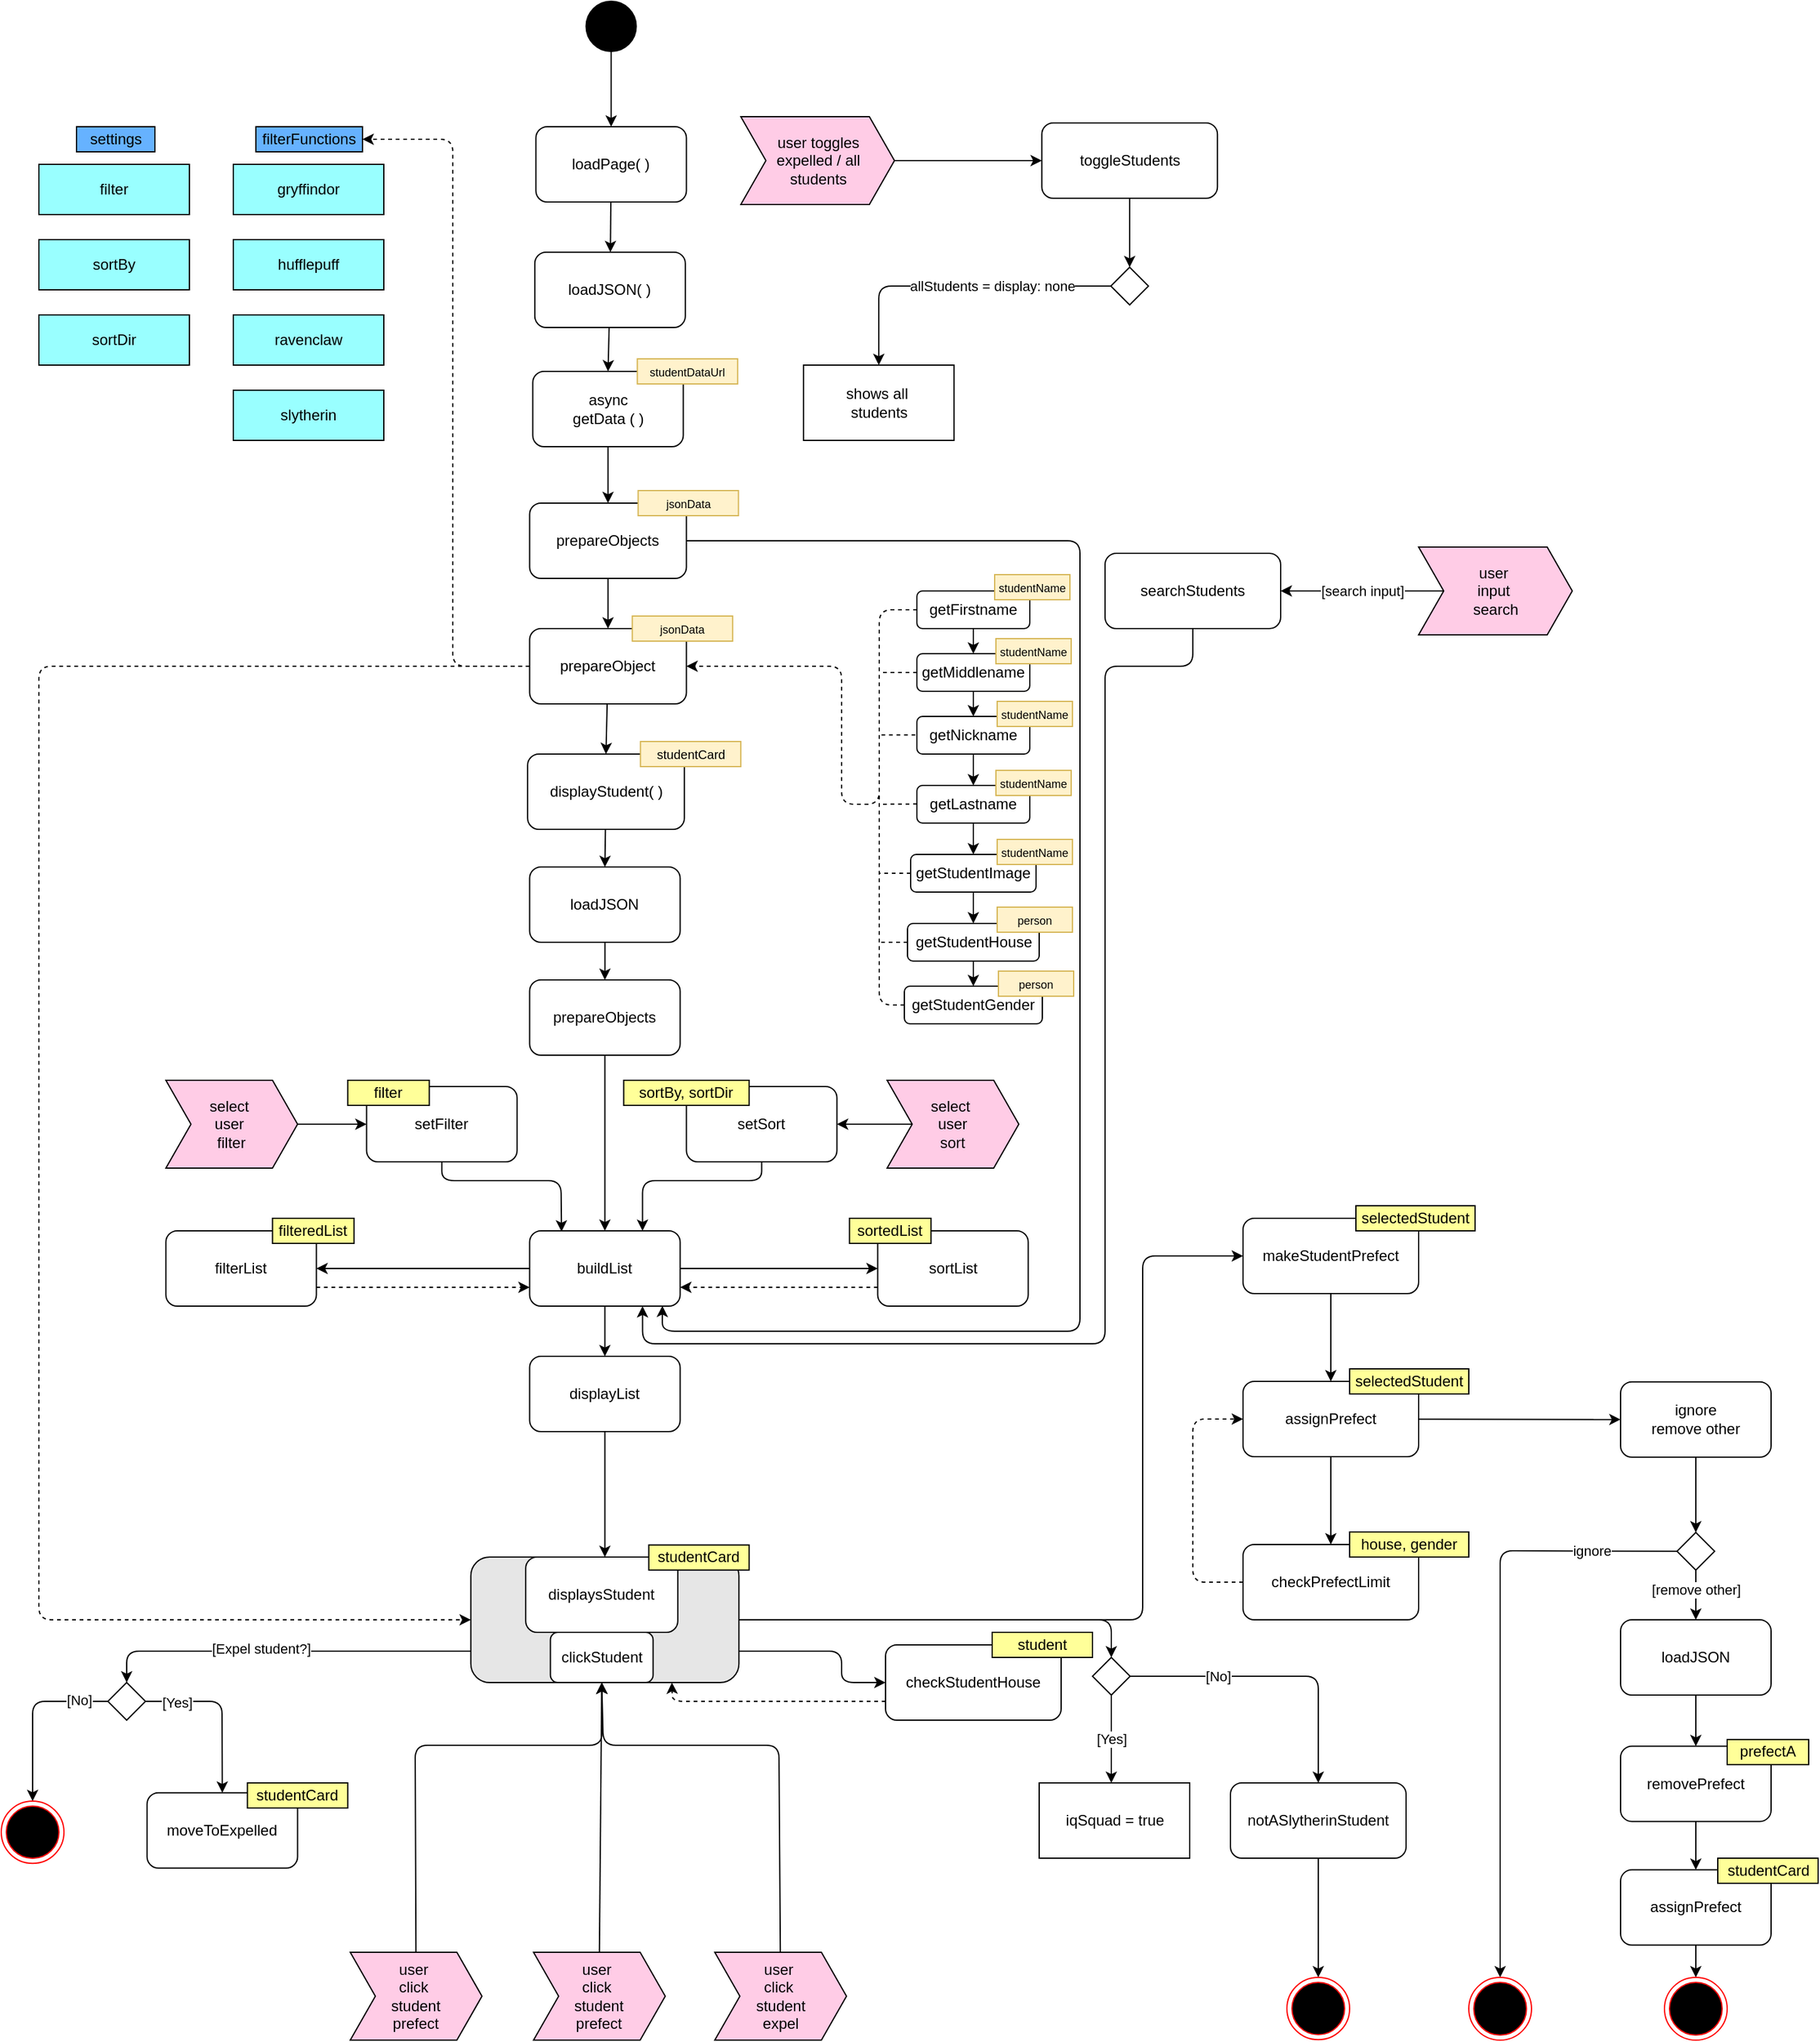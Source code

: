 <mxfile version="20.8.23" type="github">
  <diagram name="Page-1" id="Lkjmjo3w-PD-YkwlmQaR">
    <mxGraphModel dx="1114" dy="2624" grid="1" gridSize="10" guides="1" tooltips="1" connect="1" arrows="1" fold="1" page="1" pageScale="1" pageWidth="850" pageHeight="1100" math="0" shadow="0">
      <root>
        <mxCell id="0" />
        <mxCell id="1" parent="0" />
        <mxCell id="229" style="edgeStyle=none;html=1;exitX=1;exitY=0.5;exitDx=0;exitDy=0;entryX=0;entryY=0.5;entryDx=0;entryDy=0;" parent="1" source="59" target="86" edge="1">
          <mxGeometry relative="1" as="geometry">
            <Array as="points">
              <mxPoint x="1090" y="1530" />
              <mxPoint x="1090" y="1240" />
            </Array>
          </mxGeometry>
        </mxCell>
        <mxCell id="291" style="edgeStyle=none;html=1;exitX=1;exitY=0.75;exitDx=0;exitDy=0;entryX=0;entryY=0.5;entryDx=0;entryDy=0;" parent="1" source="59" target="276" edge="1">
          <mxGeometry relative="1" as="geometry">
            <Array as="points">
              <mxPoint x="850" y="1555" />
              <mxPoint x="850" y="1580" />
            </Array>
          </mxGeometry>
        </mxCell>
        <mxCell id="293" style="edgeStyle=none;html=1;entryX=0.5;entryY=0;entryDx=0;entryDy=0;" parent="1" source="59" target="278" edge="1">
          <mxGeometry relative="1" as="geometry">
            <Array as="points">
              <mxPoint x="1065" y="1530" />
            </Array>
          </mxGeometry>
        </mxCell>
        <mxCell id="298" style="edgeStyle=none;html=1;fontStyle=1;exitX=0;exitY=0.75;exitDx=0;exitDy=0;entryX=0.5;entryY=0;entryDx=0;entryDy=0;" parent="1" source="59" target="300" edge="1">
          <mxGeometry relative="1" as="geometry">
            <mxPoint x="280" y="1680" as="targetPoint" />
            <mxPoint x="550" y="1550" as="sourcePoint" />
            <Array as="points">
              <mxPoint x="280" y="1555" />
            </Array>
          </mxGeometry>
        </mxCell>
        <mxCell id="308" value="[Expel student?]" style="edgeLabel;html=1;align=center;verticalAlign=middle;resizable=0;points=[];" parent="298" vertex="1" connectable="0">
          <mxGeometry x="0.12" y="-2" relative="1" as="geometry">
            <mxPoint as="offset" />
          </mxGeometry>
        </mxCell>
        <mxCell id="59" value="" style="rounded=1;whiteSpace=wrap;html=1;fillColor=#E6E6E6;" parent="1" vertex="1">
          <mxGeometry x="554.37" y="1480" width="213.75" height="100" as="geometry" />
        </mxCell>
        <mxCell id="11" value="" style="edgeStyle=none;html=1;" parent="1" source="2" target="5" edge="1">
          <mxGeometry relative="1" as="geometry" />
        </mxCell>
        <mxCell id="2" value="select&amp;nbsp;&lt;br&gt;user&amp;nbsp;&lt;br&gt;filter&lt;br&gt;" style="shape=step;perimeter=stepPerimeter;whiteSpace=wrap;html=1;fixedSize=1;fillColor=#FFCCE6;" parent="1" vertex="1">
          <mxGeometry x="311.25" y="1100" width="105" height="70" as="geometry" />
        </mxCell>
        <mxCell id="12" value="" style="edgeStyle=none;html=1;" parent="1" source="4" target="6" edge="1">
          <mxGeometry relative="1" as="geometry" />
        </mxCell>
        <mxCell id="4" value="select&amp;nbsp;&lt;br&gt;user&lt;br&gt;sort&lt;br&gt;" style="shape=step;perimeter=stepPerimeter;whiteSpace=wrap;html=1;fixedSize=1;fillColor=#FFCCE6;" parent="1" vertex="1">
          <mxGeometry x="886.25" y="1100" width="105" height="70" as="geometry" />
        </mxCell>
        <mxCell id="9" value="" style="edgeStyle=none;html=1;entryX=0.212;entryY=0.01;entryDx=0;entryDy=0;entryPerimeter=0;" parent="1" source="5" target="7" edge="1">
          <mxGeometry relative="1" as="geometry">
            <mxPoint x="626.25" y="1200" as="targetPoint" />
            <Array as="points">
              <mxPoint x="531.25" y="1180" />
              <mxPoint x="626.25" y="1180" />
            </Array>
          </mxGeometry>
        </mxCell>
        <mxCell id="5" value="setFilter" style="rounded=1;whiteSpace=wrap;html=1;fillColor=#FFFFFF;" parent="1" vertex="1">
          <mxGeometry x="471.25" y="1105" width="120" height="60" as="geometry" />
        </mxCell>
        <mxCell id="10" style="edgeStyle=none;html=1;entryX=0.75;entryY=0;entryDx=0;entryDy=0;" parent="1" source="6" target="7" edge="1">
          <mxGeometry relative="1" as="geometry">
            <Array as="points">
              <mxPoint x="786.25" y="1180" />
              <mxPoint x="691.25" y="1180" />
            </Array>
          </mxGeometry>
        </mxCell>
        <mxCell id="6" value="setSort" style="rounded=1;whiteSpace=wrap;html=1;fillColor=#FFFFFF;" parent="1" vertex="1">
          <mxGeometry x="726.25" y="1105" width="120" height="60" as="geometry" />
        </mxCell>
        <mxCell id="18" style="edgeStyle=none;html=1;entryX=1;entryY=0.5;entryDx=0;entryDy=0;exitX=0;exitY=0.5;exitDx=0;exitDy=0;" parent="1" source="7" target="14" edge="1">
          <mxGeometry relative="1" as="geometry" />
        </mxCell>
        <mxCell id="19" style="edgeStyle=none;html=1;entryX=0;entryY=0.5;entryDx=0;entryDy=0;exitX=1;exitY=0.5;exitDx=0;exitDy=0;" parent="1" source="7" target="16" edge="1">
          <mxGeometry relative="1" as="geometry">
            <Array as="points" />
          </mxGeometry>
        </mxCell>
        <mxCell id="36" value="" style="edgeStyle=none;html=1;" parent="1" source="7" target="35" edge="1">
          <mxGeometry relative="1" as="geometry" />
        </mxCell>
        <mxCell id="7" value="buildList" style="rounded=1;whiteSpace=wrap;html=1;fillColor=#FFFFFF;" parent="1" vertex="1">
          <mxGeometry x="601.25" y="1220" width="120" height="60" as="geometry" />
        </mxCell>
        <mxCell id="14" value="filterList" style="rounded=1;whiteSpace=wrap;html=1;fillColor=#FFFFFF;" parent="1" vertex="1">
          <mxGeometry x="311.25" y="1220" width="120" height="60" as="geometry" />
        </mxCell>
        <mxCell id="15" value="filteredList" style="rounded=0;whiteSpace=wrap;html=1;fillColor=#FFFF99;" parent="1" vertex="1">
          <mxGeometry x="396.25" y="1210" width="65" height="20" as="geometry" />
        </mxCell>
        <mxCell id="16" value="sortList" style="rounded=1;whiteSpace=wrap;html=1;fillColor=#FFFFFF;" parent="1" vertex="1">
          <mxGeometry x="878.75" y="1220" width="120" height="60" as="geometry" />
        </mxCell>
        <mxCell id="33" value="" style="html=1;labelBackgroundColor=#ffffff;startArrow=none;startFill=0;startSize=6;endArrow=classic;endFill=1;endSize=6;jettySize=auto;orthogonalLoop=1;strokeWidth=1;dashed=1;fontSize=14;exitX=0;exitY=0.75;exitDx=0;exitDy=0;entryX=1;entryY=0.75;entryDx=0;entryDy=0;" parent="1" source="16" target="7" edge="1">
          <mxGeometry width="60" height="60" relative="1" as="geometry">
            <mxPoint x="796.25" y="1150" as="sourcePoint" />
            <mxPoint x="856.25" y="1090" as="targetPoint" />
          </mxGeometry>
        </mxCell>
        <mxCell id="34" value="" style="html=1;labelBackgroundColor=#ffffff;startArrow=none;startFill=0;startSize=6;endArrow=classic;endFill=1;endSize=6;jettySize=auto;orthogonalLoop=1;strokeWidth=1;dashed=1;fontSize=14;exitX=1;exitY=0.75;exitDx=0;exitDy=0;entryX=0;entryY=0.75;entryDx=0;entryDy=0;" parent="1" source="14" target="7" edge="1">
          <mxGeometry width="60" height="60" relative="1" as="geometry">
            <mxPoint x="618.75" y="1300" as="sourcePoint" />
            <mxPoint x="461.25" y="1300" as="targetPoint" />
          </mxGeometry>
        </mxCell>
        <mxCell id="55" style="edgeStyle=none;html=1;entryX=0.5;entryY=0;entryDx=0;entryDy=0;" parent="1" source="35" target="59" edge="1">
          <mxGeometry relative="1" as="geometry">
            <mxPoint x="660" y="1490" as="targetPoint" />
          </mxGeometry>
        </mxCell>
        <mxCell id="35" value="displayList" style="rounded=1;whiteSpace=wrap;html=1;fillColor=#FFFFFF;" parent="1" vertex="1">
          <mxGeometry x="601.25" y="1320" width="120" height="60" as="geometry" />
        </mxCell>
        <mxCell id="37" value="filter" style="rounded=0;whiteSpace=wrap;html=1;fillColor=#99FFFF;" parent="1" vertex="1">
          <mxGeometry x="210" y="370" width="120" height="40" as="geometry" />
        </mxCell>
        <mxCell id="38" value="sortBy" style="rounded=0;whiteSpace=wrap;html=1;fillColor=#99FFFF;" parent="1" vertex="1">
          <mxGeometry x="210" y="430" width="120" height="40" as="geometry" />
        </mxCell>
        <mxCell id="39" value="sortDir" style="rounded=0;whiteSpace=wrap;html=1;fillColor=#99FFFF;" parent="1" vertex="1">
          <mxGeometry x="210" y="490" width="120" height="40" as="geometry" />
        </mxCell>
        <mxCell id="40" value="filter" style="rounded=0;whiteSpace=wrap;html=1;fillColor=#FFFF99;" parent="1" vertex="1">
          <mxGeometry x="456.25" y="1100" width="65" height="20" as="geometry" />
        </mxCell>
        <mxCell id="44" value="sortedList" style="rounded=0;whiteSpace=wrap;html=1;fillColor=#FFFF99;" parent="1" vertex="1">
          <mxGeometry x="856.25" y="1210" width="65" height="20" as="geometry" />
        </mxCell>
        <mxCell id="45" value="settings" style="rounded=0;whiteSpace=wrap;html=1;fillColor=#66B2FF;" parent="1" vertex="1">
          <mxGeometry x="240" y="340" width="62.5" height="20" as="geometry" />
        </mxCell>
        <mxCell id="46" value="sortBy, sortDir" style="rounded=0;whiteSpace=wrap;html=1;fillColor=#FFFF99;" parent="1" vertex="1">
          <mxGeometry x="676.25" y="1100" width="100" height="20" as="geometry" />
        </mxCell>
        <mxCell id="48" value="" style="edgeStyle=orthogonalEdgeStyle;rounded=0;orthogonalLoop=1;jettySize=auto;html=1;" parent="1" source="49" edge="1">
          <mxGeometry relative="1" as="geometry">
            <mxPoint x="661.25" y="1020" as="targetPoint" />
          </mxGeometry>
        </mxCell>
        <mxCell id="49" value="loadJSON" style="rounded=1;whiteSpace=wrap;html=1;fillColor=#FFFFFF;" parent="1" vertex="1">
          <mxGeometry x="601.25" y="930" width="120" height="60" as="geometry" />
        </mxCell>
        <mxCell id="52" style="edgeStyle=none;html=1;entryX=0.5;entryY=0;entryDx=0;entryDy=0;" parent="1" source="50" target="7" edge="1">
          <mxGeometry relative="1" as="geometry" />
        </mxCell>
        <mxCell id="50" value="prepareObjects" style="rounded=1;whiteSpace=wrap;html=1;fillColor=#FFFFFF;" parent="1" vertex="1">
          <mxGeometry x="601.25" y="1020" width="120" height="60" as="geometry" />
        </mxCell>
        <mxCell id="53" value="displaysStudent" style="rounded=1;whiteSpace=wrap;html=1;fillColor=#FFFFFF;" parent="1" vertex="1">
          <mxGeometry x="598.12" y="1480" width="121.25" height="60" as="geometry" />
        </mxCell>
        <mxCell id="54" value="studentCard" style="rounded=0;whiteSpace=wrap;html=1;fillColor=#FFFF99;" parent="1" vertex="1">
          <mxGeometry x="696.25" y="1470.36" width="80" height="20" as="geometry" />
        </mxCell>
        <mxCell id="60" value="clickStudent" style="rounded=1;whiteSpace=wrap;html=1;fillColor=#FFFFFF;" parent="1" vertex="1">
          <mxGeometry x="617.81" y="1540" width="81.88" height="40" as="geometry" />
        </mxCell>
        <mxCell id="110" value="" style="edgeStyle=none;html=1;" parent="1" source="86" edge="1">
          <mxGeometry relative="1" as="geometry">
            <mxPoint x="1240" y="1340" as="targetPoint" />
          </mxGeometry>
        </mxCell>
        <mxCell id="86" value="makeStudentPrefect" style="rounded=1;whiteSpace=wrap;html=1;fillColor=#FFFFFF;" parent="1" vertex="1">
          <mxGeometry x="1170" y="1210" width="140" height="60" as="geometry" />
        </mxCell>
        <mxCell id="162" style="edgeStyle=none;html=1;exitX=0;exitY=0.5;exitDx=0;exitDy=0;entryX=0.5;entryY=0;entryDx=0;entryDy=0;startArrow=none;" parent="1" source="179" target="161" edge="1">
          <mxGeometry relative="1" as="geometry">
            <Array as="points">
              <mxPoint x="1375" y="1475" />
            </Array>
          </mxGeometry>
        </mxCell>
        <mxCell id="196" value="ignore" style="edgeLabel;html=1;align=center;verticalAlign=middle;resizable=0;points=[];" parent="162" connectable="0" vertex="1">
          <mxGeometry x="-0.638" y="1" relative="1" as="geometry">
            <mxPoint x="19" y="-1" as="offset" />
          </mxGeometry>
        </mxCell>
        <mxCell id="197" style="edgeStyle=none;html=1;entryX=0.5;entryY=0;entryDx=0;entryDy=0;" parent="1" source="88" target="179" edge="1">
          <mxGeometry relative="1" as="geometry" />
        </mxCell>
        <mxCell id="88" value="ignore&lt;br&gt;remove other" style="rounded=1;whiteSpace=wrap;html=1;fillColor=#FFFFFF;" parent="1" vertex="1">
          <mxGeometry x="1471" y="1340.36" width="120" height="60" as="geometry" />
        </mxCell>
        <mxCell id="228" value="" style="edgeStyle=none;html=1;" parent="1" source="109" target="60" edge="1">
          <mxGeometry relative="1" as="geometry">
            <Array as="points">
              <mxPoint x="510" y="1630" />
              <mxPoint x="659" y="1630" />
            </Array>
          </mxGeometry>
        </mxCell>
        <mxCell id="109" value="user&amp;nbsp;&lt;br&gt;click&amp;nbsp;&lt;br&gt;student&lt;br&gt;prefect&lt;br&gt;" style="shape=step;perimeter=stepPerimeter;whiteSpace=wrap;html=1;fixedSize=1;fillColor=#FFCCE6;" parent="1" vertex="1">
          <mxGeometry x="458.25" y="1795" width="105" height="70" as="geometry" />
        </mxCell>
        <mxCell id="145" value="" style="edgeStyle=none;html=1;entryX=0;entryY=0.5;entryDx=0;entryDy=0;" parent="1" source="144" target="88" edge="1">
          <mxGeometry relative="1" as="geometry">
            <mxPoint x="1350" y="1410" as="targetPoint" />
          </mxGeometry>
        </mxCell>
        <mxCell id="153" style="edgeStyle=none;html=1;entryX=0.5;entryY=0;entryDx=0;entryDy=0;" parent="1" source="144" target="148" edge="1">
          <mxGeometry relative="1" as="geometry" />
        </mxCell>
        <mxCell id="144" value="assignPrefect" style="rounded=1;whiteSpace=wrap;html=1;fillColor=#FFFFFF;" parent="1" vertex="1">
          <mxGeometry x="1170" y="1340" width="140" height="60" as="geometry" />
        </mxCell>
        <mxCell id="148" value="checkPrefectLimit" style="rounded=1;whiteSpace=wrap;html=1;fillColor=#FFFFFF;" parent="1" vertex="1">
          <mxGeometry x="1170" y="1470" width="140" height="60" as="geometry" />
        </mxCell>
        <mxCell id="142" value="house, gender" style="rounded=0;whiteSpace=wrap;html=1;fillColor=#FFFF99;" parent="1" vertex="1">
          <mxGeometry x="1255" y="1460" width="95" height="20" as="geometry" />
        </mxCell>
        <mxCell id="152" value="" style="html=1;labelBackgroundColor=#ffffff;startArrow=none;startFill=0;startSize=6;endArrow=classic;endFill=1;endSize=6;jettySize=auto;orthogonalLoop=1;strokeWidth=1;dashed=1;fontSize=14;exitX=0;exitY=0.5;exitDx=0;exitDy=0;entryX=0;entryY=0.5;entryDx=0;entryDy=0;" parent="1" source="148" target="144" edge="1">
          <mxGeometry width="60" height="60" relative="1" as="geometry">
            <mxPoint x="1000" y="1460" as="sourcePoint" />
            <mxPoint x="1130" y="1380" as="targetPoint" />
            <Array as="points">
              <mxPoint x="1130" y="1500" />
              <mxPoint x="1130" y="1370" />
            </Array>
          </mxGeometry>
        </mxCell>
        <mxCell id="155" value="selectedStudent" style="rounded=0;whiteSpace=wrap;html=1;fillColor=#FFFF99;" parent="1" vertex="1">
          <mxGeometry x="1255" y="1330" width="95" height="20" as="geometry" />
        </mxCell>
        <mxCell id="156" value="selectedStudent" style="rounded=0;whiteSpace=wrap;html=1;fillColor=#FFFF99;" parent="1" vertex="1">
          <mxGeometry x="1260" y="1200" width="95" height="20" as="geometry" />
        </mxCell>
        <mxCell id="170" style="edgeStyle=none;html=1;entryX=0.5;entryY=0;entryDx=0;entryDy=0;" parent="1" source="157" target="165" edge="1">
          <mxGeometry relative="1" as="geometry" />
        </mxCell>
        <mxCell id="157" value="loadJSON" style="rounded=1;whiteSpace=wrap;html=1;fillColor=#FFFFFF;" parent="1" vertex="1">
          <mxGeometry x="1471" y="1530" width="120" height="60" as="geometry" />
        </mxCell>
        <mxCell id="161" value="" style="ellipse;html=1;shape=endState;fillColor=#000000;strokeColor=#ff0000;" parent="1" vertex="1">
          <mxGeometry x="1350" y="1815.0" width="50" height="50" as="geometry" />
        </mxCell>
        <mxCell id="171" style="edgeStyle=none;html=1;entryX=0.5;entryY=0;entryDx=0;entryDy=0;" parent="1" source="165" target="167" edge="1">
          <mxGeometry relative="1" as="geometry" />
        </mxCell>
        <mxCell id="165" value="removePrefect" style="rounded=1;whiteSpace=wrap;html=1;fillColor=#FFFFFF;" parent="1" vertex="1">
          <mxGeometry x="1471" y="1630.71" width="120" height="60" as="geometry" />
        </mxCell>
        <mxCell id="166" value="prefectA" style="rounded=0;whiteSpace=wrap;html=1;fillColor=#FFFF99;" parent="1" vertex="1">
          <mxGeometry x="1556" y="1625.42" width="65" height="20" as="geometry" />
        </mxCell>
        <mxCell id="194" value="" style="edgeStyle=none;html=1;" parent="1" source="167" target="192" edge="1">
          <mxGeometry relative="1" as="geometry" />
        </mxCell>
        <mxCell id="167" value="assignPrefect" style="rounded=1;whiteSpace=wrap;html=1;fillColor=#FFFFFF;" parent="1" vertex="1">
          <mxGeometry x="1471" y="1729.29" width="120" height="60" as="geometry" />
        </mxCell>
        <mxCell id="168" value="studentCard" style="rounded=0;whiteSpace=wrap;html=1;fillColor=#FFFF99;" parent="1" vertex="1">
          <mxGeometry x="1548.5" y="1720" width="80" height="20" as="geometry" />
        </mxCell>
        <mxCell id="181" value="" style="edgeStyle=none;html=1;" parent="1" source="179" target="157" edge="1">
          <mxGeometry relative="1" as="geometry" />
        </mxCell>
        <mxCell id="182" value="[remove other]" style="edgeLabel;html=1;align=center;verticalAlign=middle;resizable=0;points=[];" parent="181" connectable="0" vertex="1">
          <mxGeometry x="-0.556" relative="1" as="geometry">
            <mxPoint y="6" as="offset" />
          </mxGeometry>
        </mxCell>
        <mxCell id="179" value="" style="rhombus;whiteSpace=wrap;html=1;fillColor=none;" parent="1" vertex="1">
          <mxGeometry x="1516" y="1460.36" width="30" height="30" as="geometry" />
        </mxCell>
        <mxCell id="192" value="" style="ellipse;html=1;shape=endState;fillColor=#000000;strokeColor=#ff0000;" parent="1" vertex="1">
          <mxGeometry x="1506" y="1815.0" width="50" height="50" as="geometry" />
        </mxCell>
        <mxCell id="198" value="" style="edgeStyle=orthogonalEdgeStyle;rounded=0;orthogonalLoop=1;jettySize=auto;html=1;fontSize=9;" parent="1" source="199" target="201" edge="1">
          <mxGeometry relative="1" as="geometry" />
        </mxCell>
        <mxCell id="199" value="" style="ellipse;whiteSpace=wrap;html=1;aspect=fixed;fillColor=#000000;" parent="1" vertex="1">
          <mxGeometry x="646.25" y="240" width="40" height="40" as="geometry" />
        </mxCell>
        <mxCell id="232" value="" style="edgeStyle=none;html=1;" parent="1" source="201" target="203" edge="1">
          <mxGeometry relative="1" as="geometry" />
        </mxCell>
        <mxCell id="201" value="loadPage( )" style="rounded=1;whiteSpace=wrap;html=1;fillColor=#FFFFFF;" parent="1" vertex="1">
          <mxGeometry x="606.25" y="340" width="120" height="60" as="geometry" />
        </mxCell>
        <mxCell id="234" style="edgeStyle=none;html=1;entryX=0.5;entryY=0;entryDx=0;entryDy=0;" parent="1" source="203" target="205" edge="1">
          <mxGeometry relative="1" as="geometry" />
        </mxCell>
        <mxCell id="203" value="loadJSON( )" style="rounded=1;whiteSpace=wrap;html=1;fillColor=#FFFFFF;" parent="1" vertex="1">
          <mxGeometry x="605.38" y="440" width="120" height="60" as="geometry" />
        </mxCell>
        <mxCell id="235" style="edgeStyle=none;html=1;entryX=0.5;entryY=0;entryDx=0;entryDy=0;" parent="1" source="205" target="209" edge="1">
          <mxGeometry relative="1" as="geometry" />
        </mxCell>
        <mxCell id="205" value="async&lt;br&gt;getData ( )" style="rounded=1;whiteSpace=wrap;html=1;fillColor=#FFFFFF;" parent="1" vertex="1">
          <mxGeometry x="603.75" y="535" width="120" height="60" as="geometry" />
        </mxCell>
        <mxCell id="236" style="edgeStyle=none;html=1;entryX=0.5;entryY=0;entryDx=0;entryDy=0;" parent="1" source="209" target="226" edge="1">
          <mxGeometry relative="1" as="geometry" />
        </mxCell>
        <mxCell id="239" style="edgeStyle=none;html=1;entryX=0.882;entryY=0.995;entryDx=0;entryDy=0;exitX=1;exitY=0.5;exitDx=0;exitDy=0;entryPerimeter=0;" parent="1" source="209" target="7" edge="1">
          <mxGeometry relative="1" as="geometry">
            <Array as="points">
              <mxPoint x="1040" y="670" />
              <mxPoint x="1040" y="1300" />
              <mxPoint x="707" y="1300" />
            </Array>
          </mxGeometry>
        </mxCell>
        <mxCell id="209" value="prepareObjects" style="rounded=1;whiteSpace=wrap;html=1;fillColor=#FFFFFF;" parent="1" vertex="1">
          <mxGeometry x="601.25" y="640" width="125" height="60" as="geometry" />
        </mxCell>
        <mxCell id="210" value="&lt;font style=&quot;font-size: 9px;&quot;&gt;jsonData&lt;/font&gt;" style="rounded=0;whiteSpace=wrap;html=1;fillColor=#fff2cc;strokeColor=#d6b656;" parent="1" vertex="1">
          <mxGeometry x="687.75" y="630" width="80" height="20" as="geometry" />
        </mxCell>
        <mxCell id="238" style="edgeStyle=none;html=1;entryX=0.5;entryY=0;entryDx=0;entryDy=0;" parent="1" source="213" target="49" edge="1">
          <mxGeometry relative="1" as="geometry" />
        </mxCell>
        <mxCell id="213" value="displayStudent( )" style="rounded=1;whiteSpace=wrap;html=1;fillColor=#FFFFFF;" parent="1" vertex="1">
          <mxGeometry x="599.62" y="840" width="125" height="60" as="geometry" />
        </mxCell>
        <mxCell id="214" value="&lt;font size=&quot;1&quot;&gt;studentCard&lt;/font&gt;" style="rounded=0;whiteSpace=wrap;html=1;fillColor=#fff2cc;strokeColor=#d6b656;" parent="1" vertex="1">
          <mxGeometry x="689.62" y="830" width="80" height="20" as="geometry" />
        </mxCell>
        <mxCell id="215" value="&lt;font style=&quot;font-size: 9px;&quot;&gt;studentDataUrl&lt;/font&gt;" style="rounded=0;whiteSpace=wrap;html=1;fillColor=#fff2cc;strokeColor=#d6b656;" parent="1" vertex="1">
          <mxGeometry x="687.12" y="525" width="80" height="20" as="geometry" />
        </mxCell>
        <mxCell id="221" value="gryffindor" style="rounded=0;whiteSpace=wrap;html=1;fillColor=#99FFFF;" parent="1" vertex="1">
          <mxGeometry x="365" y="370" width="120" height="40" as="geometry" />
        </mxCell>
        <mxCell id="222" value="hufflepuff" style="rounded=0;whiteSpace=wrap;html=1;fillColor=#99FFFF;" parent="1" vertex="1">
          <mxGeometry x="365" y="430" width="120" height="40" as="geometry" />
        </mxCell>
        <mxCell id="223" value="ravenclaw" style="rounded=0;whiteSpace=wrap;html=1;fillColor=#99FFFF;" parent="1" vertex="1">
          <mxGeometry x="365" y="490" width="120" height="40" as="geometry" />
        </mxCell>
        <mxCell id="224" value="filterFunctions" style="rounded=0;whiteSpace=wrap;html=1;fillColor=#66B2FF;" parent="1" vertex="1">
          <mxGeometry x="383" y="340" width="85" height="20" as="geometry" />
        </mxCell>
        <mxCell id="225" value="slytherin" style="rounded=0;whiteSpace=wrap;html=1;fillColor=#99FFFF;" parent="1" vertex="1">
          <mxGeometry x="365" y="550" width="120" height="40" as="geometry" />
        </mxCell>
        <mxCell id="237" style="edgeStyle=none;html=1;entryX=0.5;entryY=0;entryDx=0;entryDy=0;" parent="1" source="226" target="213" edge="1">
          <mxGeometry relative="1" as="geometry" />
        </mxCell>
        <mxCell id="226" value="prepareObject" style="rounded=1;whiteSpace=wrap;html=1;fillColor=#FFFFFF;" parent="1" vertex="1">
          <mxGeometry x="601.25" y="740" width="125" height="60" as="geometry" />
        </mxCell>
        <mxCell id="227" value="&lt;font style=&quot;font-size: 9px;&quot;&gt;jsonData&lt;/font&gt;" style="rounded=0;whiteSpace=wrap;html=1;fillColor=#fff2cc;strokeColor=#d6b656;" parent="1" vertex="1">
          <mxGeometry x="683.12" y="730" width="80" height="20" as="geometry" />
        </mxCell>
        <mxCell id="231" value="" style="html=1;labelBackgroundColor=#ffffff;startArrow=none;startFill=0;startSize=6;endArrow=classic;endFill=1;endSize=6;jettySize=auto;orthogonalLoop=1;strokeWidth=1;dashed=1;fontSize=14;exitX=0;exitY=0.5;exitDx=0;exitDy=0;entryX=1;entryY=0.5;entryDx=0;entryDy=0;" parent="1" source="226" target="224" edge="1">
          <mxGeometry width="60" height="60" relative="1" as="geometry">
            <mxPoint x="490" y="990" as="sourcePoint" />
            <mxPoint x="510" y="340" as="targetPoint" />
            <Array as="points">
              <mxPoint x="540" y="770" />
              <mxPoint x="540" y="350" />
            </Array>
          </mxGeometry>
        </mxCell>
        <mxCell id="240" value="" style="html=1;labelBackgroundColor=#ffffff;startArrow=none;startFill=0;startSize=6;endArrow=classic;endFill=1;endSize=6;jettySize=auto;orthogonalLoop=1;strokeWidth=1;dashed=1;fontSize=14;exitX=0;exitY=0.5;exitDx=0;exitDy=0;entryX=0;entryY=0.5;entryDx=0;entryDy=0;" parent="1" source="226" target="59" edge="1">
          <mxGeometry width="60" height="60" relative="1" as="geometry">
            <mxPoint x="310" y="660" as="sourcePoint" />
            <mxPoint x="370" y="600" as="targetPoint" />
            <Array as="points">
              <mxPoint x="210" y="770" />
              <mxPoint x="210" y="1530" />
            </Array>
          </mxGeometry>
        </mxCell>
        <mxCell id="252" style="edgeStyle=none;html=1;entryX=0.5;entryY=0;entryDx=0;entryDy=0;" parent="1" source="241" target="242" edge="1">
          <mxGeometry relative="1" as="geometry" />
        </mxCell>
        <mxCell id="241" value="getFirstname" style="rounded=1;whiteSpace=wrap;html=1;fillColor=#FFFFFF;" parent="1" vertex="1">
          <mxGeometry x="910" y="710" width="90" height="30" as="geometry" />
        </mxCell>
        <mxCell id="253" style="edgeStyle=none;html=1;entryX=0.5;entryY=0;entryDx=0;entryDy=0;" parent="1" source="242" target="243" edge="1">
          <mxGeometry relative="1" as="geometry" />
        </mxCell>
        <mxCell id="242" value="getMiddlename" style="rounded=1;whiteSpace=wrap;html=1;fillColor=#FFFFFF;" parent="1" vertex="1">
          <mxGeometry x="910" y="760" width="90" height="30" as="geometry" />
        </mxCell>
        <mxCell id="254" style="edgeStyle=none;html=1;" parent="1" source="243" target="244" edge="1">
          <mxGeometry relative="1" as="geometry" />
        </mxCell>
        <mxCell id="243" value="getNickname" style="rounded=1;whiteSpace=wrap;html=1;fillColor=#FFFFFF;" parent="1" vertex="1">
          <mxGeometry x="910" y="810" width="90" height="30" as="geometry" />
        </mxCell>
        <mxCell id="255" style="edgeStyle=none;html=1;entryX=0.5;entryY=0;entryDx=0;entryDy=0;" parent="1" source="244" target="245" edge="1">
          <mxGeometry relative="1" as="geometry" />
        </mxCell>
        <mxCell id="244" value="getLastname" style="rounded=1;whiteSpace=wrap;html=1;fillColor=#FFFFFF;" parent="1" vertex="1">
          <mxGeometry x="910" y="865" width="90" height="30" as="geometry" />
        </mxCell>
        <mxCell id="256" style="edgeStyle=none;html=1;entryX=0.5;entryY=0;entryDx=0;entryDy=0;" parent="1" source="245" target="246" edge="1">
          <mxGeometry relative="1" as="geometry" />
        </mxCell>
        <mxCell id="245" value="getStudentImage" style="rounded=1;whiteSpace=wrap;html=1;fillColor=#FFFFFF;" parent="1" vertex="1">
          <mxGeometry x="905" y="920" width="100" height="30" as="geometry" />
        </mxCell>
        <mxCell id="257" style="edgeStyle=none;html=1;" parent="1" source="246" target="247" edge="1">
          <mxGeometry relative="1" as="geometry" />
        </mxCell>
        <mxCell id="246" value="getStudentHouse" style="rounded=1;whiteSpace=wrap;html=1;fillColor=#FFFFFF;" parent="1" vertex="1">
          <mxGeometry x="902.5" y="975" width="105" height="30" as="geometry" />
        </mxCell>
        <mxCell id="247" value="getStudentGender" style="rounded=1;whiteSpace=wrap;html=1;fillColor=#FFFFFF;" parent="1" vertex="1">
          <mxGeometry x="900" y="1025" width="110" height="30" as="geometry" />
        </mxCell>
        <mxCell id="258" value="" style="html=1;labelBackgroundColor=#ffffff;startArrow=none;startFill=0;startSize=6;endArrow=classic;endFill=1;endSize=6;jettySize=auto;orthogonalLoop=1;strokeWidth=1;dashed=1;fontSize=14;exitX=0;exitY=0.5;exitDx=0;exitDy=0;entryX=1;entryY=0.5;entryDx=0;entryDy=0;" parent="1" source="241" target="226" edge="1">
          <mxGeometry width="60" height="60" relative="1" as="geometry">
            <mxPoint x="830" y="700" as="sourcePoint" />
            <mxPoint x="890" y="640" as="targetPoint" />
            <Array as="points">
              <mxPoint x="880" y="725" />
              <mxPoint x="880" y="880" />
              <mxPoint x="850" y="880" />
              <mxPoint x="850" y="770" />
            </Array>
          </mxGeometry>
        </mxCell>
        <mxCell id="260" value="" style="endArrow=none;dashed=1;html=1;exitX=0;exitY=0.5;exitDx=0;exitDy=0;" parent="1" source="242" edge="1">
          <mxGeometry width="50" height="50" relative="1" as="geometry">
            <mxPoint x="830" y="690" as="sourcePoint" />
            <mxPoint x="880" y="775" as="targetPoint" />
          </mxGeometry>
        </mxCell>
        <mxCell id="262" value="" style="endArrow=none;dashed=1;html=1;exitX=0;exitY=0.5;exitDx=0;exitDy=0;" parent="1" edge="1">
          <mxGeometry width="50" height="50" relative="1" as="geometry">
            <mxPoint x="908.75" y="824.79" as="sourcePoint" />
            <mxPoint x="878.75" y="824.79" as="targetPoint" />
          </mxGeometry>
        </mxCell>
        <mxCell id="263" value="" style="endArrow=none;dashed=1;html=1;exitX=0;exitY=0.5;exitDx=0;exitDy=0;" parent="1" edge="1">
          <mxGeometry width="50" height="50" relative="1" as="geometry">
            <mxPoint x="910" y="879.79" as="sourcePoint" />
            <mxPoint x="880" y="880" as="targetPoint" />
          </mxGeometry>
        </mxCell>
        <mxCell id="264" value="" style="endArrow=none;dashed=1;html=1;exitX=0;exitY=0.5;exitDx=0;exitDy=0;" parent="1" source="247" edge="1">
          <mxGeometry width="50" height="50" relative="1" as="geometry">
            <mxPoint x="850" y="920" as="sourcePoint" />
            <mxPoint x="880" y="870" as="targetPoint" />
            <Array as="points">
              <mxPoint x="880" y="1040" />
            </Array>
          </mxGeometry>
        </mxCell>
        <mxCell id="265" value="" style="endArrow=none;dashed=1;html=1;exitX=0;exitY=0.5;exitDx=0;exitDy=0;" parent="1" source="245" edge="1">
          <mxGeometry width="50" height="50" relative="1" as="geometry">
            <mxPoint x="850" y="920" as="sourcePoint" />
            <mxPoint x="880" y="935" as="targetPoint" />
          </mxGeometry>
        </mxCell>
        <mxCell id="266" value="" style="endArrow=none;dashed=1;html=1;exitX=0;exitY=0.5;exitDx=0;exitDy=0;" parent="1" source="246" edge="1">
          <mxGeometry width="50" height="50" relative="1" as="geometry">
            <mxPoint x="850" y="920" as="sourcePoint" />
            <mxPoint x="880" y="990" as="targetPoint" />
          </mxGeometry>
        </mxCell>
        <mxCell id="267" value="&lt;font style=&quot;font-size: 9px;&quot;&gt;studentName&lt;/font&gt;" style="rounded=0;whiteSpace=wrap;html=1;fillColor=#fff2cc;strokeColor=#d6b656;" parent="1" vertex="1">
          <mxGeometry x="972" y="697" width="60" height="20" as="geometry" />
        </mxCell>
        <mxCell id="268" value="&lt;font style=&quot;font-size: 9px;&quot;&gt;studentName&lt;/font&gt;" style="rounded=0;whiteSpace=wrap;html=1;fillColor=#fff2cc;strokeColor=#d6b656;" parent="1" vertex="1">
          <mxGeometry x="973" y="748" width="60" height="20" as="geometry" />
        </mxCell>
        <mxCell id="269" value="&lt;font style=&quot;font-size: 9px;&quot;&gt;studentName&lt;/font&gt;" style="rounded=0;whiteSpace=wrap;html=1;fillColor=#fff2cc;strokeColor=#d6b656;" parent="1" vertex="1">
          <mxGeometry x="974" y="798" width="60" height="20" as="geometry" />
        </mxCell>
        <mxCell id="270" value="&lt;font style=&quot;font-size: 9px;&quot;&gt;studentName&lt;/font&gt;" style="rounded=0;whiteSpace=wrap;html=1;fillColor=#fff2cc;strokeColor=#d6b656;" parent="1" vertex="1">
          <mxGeometry x="973" y="853" width="60" height="20" as="geometry" />
        </mxCell>
        <mxCell id="271" value="&lt;font style=&quot;font-size: 9px;&quot;&gt;studentName&lt;/font&gt;" style="rounded=0;whiteSpace=wrap;html=1;fillColor=#fff2cc;strokeColor=#d6b656;" parent="1" vertex="1">
          <mxGeometry x="974" y="908" width="60" height="20" as="geometry" />
        </mxCell>
        <mxCell id="272" value="&lt;font style=&quot;font-size: 9px;&quot;&gt;person&lt;/font&gt;" style="rounded=0;whiteSpace=wrap;html=1;fillColor=#fff2cc;strokeColor=#d6b656;" parent="1" vertex="1">
          <mxGeometry x="974" y="962" width="60" height="20" as="geometry" />
        </mxCell>
        <mxCell id="273" value="&lt;font style=&quot;font-size: 9px;&quot;&gt;person&lt;/font&gt;" style="rounded=0;whiteSpace=wrap;html=1;fillColor=#fff2cc;strokeColor=#d6b656;" parent="1" vertex="1">
          <mxGeometry x="975" y="1013" width="60" height="20" as="geometry" />
        </mxCell>
        <mxCell id="275" style="edgeStyle=none;html=1;entryX=0.5;entryY=1;entryDx=0;entryDy=0;exitX=0.5;exitY=0;exitDx=0;exitDy=0;" parent="1" source="274" target="60" edge="1">
          <mxGeometry relative="1" as="geometry">
            <Array as="points" />
          </mxGeometry>
        </mxCell>
        <mxCell id="274" value="user&amp;nbsp;&lt;br&gt;click&amp;nbsp;&lt;br&gt;student&lt;br&gt;prefect&lt;br&gt;" style="shape=step;perimeter=stepPerimeter;whiteSpace=wrap;html=1;fixedSize=1;fillColor=#FFCCE6;" parent="1" vertex="1">
          <mxGeometry x="604.37" y="1795" width="105" height="70" as="geometry" />
        </mxCell>
        <mxCell id="276" value="checkStudentHouse" style="rounded=1;whiteSpace=wrap;html=1;fillColor=#FFFFFF;" parent="1" vertex="1">
          <mxGeometry x="885" y="1550" width="140" height="60" as="geometry" />
        </mxCell>
        <mxCell id="281" value="[Yes]" style="edgeStyle=none;html=1;exitX=0.5;exitY=1;exitDx=0;exitDy=0;entryX=0.5;entryY=0;entryDx=0;entryDy=0;" parent="1" source="278" edge="1">
          <mxGeometry relative="1" as="geometry">
            <mxPoint x="1065" y="1660" as="targetPoint" />
          </mxGeometry>
        </mxCell>
        <mxCell id="283" style="edgeStyle=none;html=1;entryX=0.5;entryY=0;entryDx=0;entryDy=0;" parent="1" source="278" edge="1">
          <mxGeometry relative="1" as="geometry">
            <mxPoint x="1230.0" y="1660" as="targetPoint" />
            <Array as="points">
              <mxPoint x="1230" y="1575" />
            </Array>
          </mxGeometry>
        </mxCell>
        <mxCell id="286" value="[No]" style="edgeLabel;html=1;align=center;verticalAlign=middle;resizable=0;points=[];" parent="283" vertex="1" connectable="0">
          <mxGeometry x="-0.506" y="-3" relative="1" as="geometry">
            <mxPoint x="12" y="-3" as="offset" />
          </mxGeometry>
        </mxCell>
        <mxCell id="278" value="" style="rhombus;whiteSpace=wrap;html=1;fillColor=none;" parent="1" vertex="1">
          <mxGeometry x="1050" y="1560.0" width="30" height="30" as="geometry" />
        </mxCell>
        <mxCell id="290" style="edgeStyle=none;html=1;entryX=0.5;entryY=0;entryDx=0;entryDy=0;" parent="1" source="288" target="289" edge="1">
          <mxGeometry relative="1" as="geometry" />
        </mxCell>
        <mxCell id="288" value="notASlytherinStudent" style="rounded=1;whiteSpace=wrap;html=1;fillColor=#FFFFFF;" parent="1" vertex="1">
          <mxGeometry x="1160" y="1660" width="140" height="60" as="geometry" />
        </mxCell>
        <mxCell id="289" value="" style="ellipse;html=1;shape=endState;fillColor=#000000;strokeColor=#ff0000;" parent="1" vertex="1">
          <mxGeometry x="1205" y="1815" width="50" height="49.65" as="geometry" />
        </mxCell>
        <mxCell id="292" value="" style="html=1;labelBackgroundColor=#ffffff;startArrow=none;startFill=0;startSize=6;endArrow=classic;endFill=1;endSize=6;jettySize=auto;orthogonalLoop=1;strokeWidth=1;dashed=1;fontSize=14;exitX=0;exitY=0.75;exitDx=0;exitDy=0;entryX=0.75;entryY=1;entryDx=0;entryDy=0;" parent="1" source="276" target="59" edge="1">
          <mxGeometry width="60" height="60" relative="1" as="geometry">
            <mxPoint x="905" y="1710" as="sourcePoint" />
            <mxPoint x="965" y="1650" as="targetPoint" />
            <Array as="points">
              <mxPoint x="715" y="1595" />
            </Array>
          </mxGeometry>
        </mxCell>
        <mxCell id="294" value="iqSquad = true" style="rounded=0;whiteSpace=wrap;html=1;" parent="1" vertex="1">
          <mxGeometry x="1007.5" y="1660" width="120" height="60" as="geometry" />
        </mxCell>
        <mxCell id="295" value="student" style="rounded=0;whiteSpace=wrap;html=1;fillColor=#FFFF99;" parent="1" vertex="1">
          <mxGeometry x="970" y="1540" width="80" height="20" as="geometry" />
        </mxCell>
        <mxCell id="297" style="edgeStyle=none;html=1;entryX=0.5;entryY=1;entryDx=0;entryDy=0;" parent="1" source="296" target="60" edge="1">
          <mxGeometry relative="1" as="geometry">
            <Array as="points">
              <mxPoint x="800" y="1630" />
              <mxPoint x="660" y="1630" />
            </Array>
          </mxGeometry>
        </mxCell>
        <mxCell id="296" value="user&amp;nbsp;&lt;br&gt;click&amp;nbsp;&lt;br&gt;student&lt;br&gt;expel" style="shape=step;perimeter=stepPerimeter;whiteSpace=wrap;html=1;fixedSize=1;fillColor=#FFCCE6;" parent="1" vertex="1">
          <mxGeometry x="748.87" y="1795" width="105" height="70" as="geometry" />
        </mxCell>
        <mxCell id="299" value="moveToExpelled" style="rounded=1;whiteSpace=wrap;html=1;fillColor=#FFFFFF;" parent="1" vertex="1">
          <mxGeometry x="296.25" y="1667.86" width="120" height="60" as="geometry" />
        </mxCell>
        <mxCell id="304" style="edgeStyle=none;html=1;entryX=0.5;entryY=0;entryDx=0;entryDy=0;" parent="1" source="300" target="303" edge="1">
          <mxGeometry relative="1" as="geometry">
            <Array as="points">
              <mxPoint x="205" y="1595" />
            </Array>
          </mxGeometry>
        </mxCell>
        <mxCell id="306" value="[No]" style="edgeLabel;html=1;align=center;verticalAlign=middle;resizable=0;points=[];" parent="304" vertex="1" connectable="0">
          <mxGeometry x="-0.664" y="-1" relative="1" as="geometry">
            <mxPoint as="offset" />
          </mxGeometry>
        </mxCell>
        <mxCell id="305" style="edgeStyle=none;html=1;exitX=1;exitY=0.5;exitDx=0;exitDy=0;entryX=0.5;entryY=0;entryDx=0;entryDy=0;" parent="1" source="300" target="299" edge="1">
          <mxGeometry relative="1" as="geometry">
            <Array as="points">
              <mxPoint x="356" y="1595" />
            </Array>
          </mxGeometry>
        </mxCell>
        <mxCell id="307" value="[Yes]" style="edgeLabel;html=1;align=center;verticalAlign=middle;resizable=0;points=[];" parent="305" vertex="1" connectable="0">
          <mxGeometry x="-0.637" y="-1" relative="1" as="geometry">
            <mxPoint as="offset" />
          </mxGeometry>
        </mxCell>
        <mxCell id="300" value="" style="rhombus;whiteSpace=wrap;html=1;fillColor=none;" parent="1" vertex="1">
          <mxGeometry x="265" y="1580.0" width="30" height="30" as="geometry" />
        </mxCell>
        <mxCell id="303" value="" style="ellipse;html=1;shape=endState;fillColor=#000000;strokeColor=#ff0000;" parent="1" vertex="1">
          <mxGeometry x="180" y="1674.46" width="50" height="49.65" as="geometry" />
        </mxCell>
        <mxCell id="309" value="studentCard" style="rounded=0;whiteSpace=wrap;html=1;fillColor=#FFFF99;" parent="1" vertex="1">
          <mxGeometry x="376.25" y="1660" width="80" height="20" as="geometry" />
        </mxCell>
        <mxCell id="311" style="edgeStyle=none;html=1;" parent="1" source="310" edge="1">
          <mxGeometry relative="1" as="geometry">
            <mxPoint x="1009.62" y="367" as="targetPoint" />
          </mxGeometry>
        </mxCell>
        <mxCell id="310" value="user toggles&lt;br&gt;expelled / all&lt;br&gt;students" style="shape=step;perimeter=stepPerimeter;whiteSpace=wrap;html=1;fixedSize=1;fillColor=#FFCCE6;" parent="1" vertex="1">
          <mxGeometry x="769.62" y="332" width="122.5" height="70" as="geometry" />
        </mxCell>
        <mxCell id="314" style="edgeStyle=none;html=1;" parent="1" source="312" edge="1">
          <mxGeometry relative="1" as="geometry">
            <mxPoint x="1079.62" y="452" as="targetPoint" />
          </mxGeometry>
        </mxCell>
        <mxCell id="312" value="toggleStudents" style="rounded=1;whiteSpace=wrap;html=1;fillColor=#FFFFFF;" parent="1" vertex="1">
          <mxGeometry x="1009.62" y="337" width="140" height="60" as="geometry" />
        </mxCell>
        <mxCell id="316" style="edgeStyle=none;html=1;entryX=0.5;entryY=0;entryDx=0;entryDy=0;" parent="1" source="315" target="319" edge="1">
          <mxGeometry relative="1" as="geometry">
            <mxPoint x="962.12" y="530" as="targetPoint" />
            <Array as="points">
              <mxPoint x="879.62" y="467" />
            </Array>
          </mxGeometry>
        </mxCell>
        <mxCell id="318" value="allStudents = display: none" style="edgeLabel;html=1;align=center;verticalAlign=middle;resizable=0;points=[];" parent="316" vertex="1" connectable="0">
          <mxGeometry x="-0.207" y="1" relative="1" as="geometry">
            <mxPoint x="4" y="-1" as="offset" />
          </mxGeometry>
        </mxCell>
        <mxCell id="315" value="" style="rhombus;whiteSpace=wrap;html=1;fillColor=none;" parent="1" vertex="1">
          <mxGeometry x="1064.62" y="452.0" width="30" height="30" as="geometry" />
        </mxCell>
        <mxCell id="319" value="shows all&amp;nbsp;&lt;br&gt;students" style="rounded=0;whiteSpace=wrap;html=1;" parent="1" vertex="1">
          <mxGeometry x="819.62" y="530" width="120" height="60" as="geometry" />
        </mxCell>
        <mxCell id="-EXlBZ-uzkHC6snuMI1C-321" value="[search input]" style="edgeStyle=orthogonalEdgeStyle;rounded=0;orthogonalLoop=1;jettySize=auto;html=1;" edge="1" parent="1" source="-EXlBZ-uzkHC6snuMI1C-319" target="-EXlBZ-uzkHC6snuMI1C-320">
          <mxGeometry relative="1" as="geometry" />
        </mxCell>
        <mxCell id="-EXlBZ-uzkHC6snuMI1C-319" value="user&amp;nbsp;&lt;br&gt;input&amp;nbsp;&lt;br&gt;search" style="shape=step;perimeter=stepPerimeter;whiteSpace=wrap;html=1;fixedSize=1;fillColor=#FFCCE6;" vertex="1" parent="1">
          <mxGeometry x="1310" y="675" width="122.5" height="70" as="geometry" />
        </mxCell>
        <mxCell id="-EXlBZ-uzkHC6snuMI1C-322" style="edgeStyle=orthogonalEdgeStyle;rounded=1;orthogonalLoop=1;jettySize=auto;html=1;entryX=0.75;entryY=1;entryDx=0;entryDy=0;" edge="1" parent="1" source="-EXlBZ-uzkHC6snuMI1C-320" target="7">
          <mxGeometry relative="1" as="geometry">
            <mxPoint x="830" y="1370" as="targetPoint" />
            <Array as="points">
              <mxPoint x="1130" y="770" />
              <mxPoint x="1060" y="770" />
              <mxPoint x="1060" y="1310" />
              <mxPoint x="691" y="1310" />
            </Array>
          </mxGeometry>
        </mxCell>
        <mxCell id="-EXlBZ-uzkHC6snuMI1C-320" value="searchStudents" style="rounded=1;whiteSpace=wrap;html=1;fillColor=#FFFFFF;" vertex="1" parent="1">
          <mxGeometry x="1060" y="680" width="140" height="60" as="geometry" />
        </mxCell>
      </root>
    </mxGraphModel>
  </diagram>
</mxfile>
